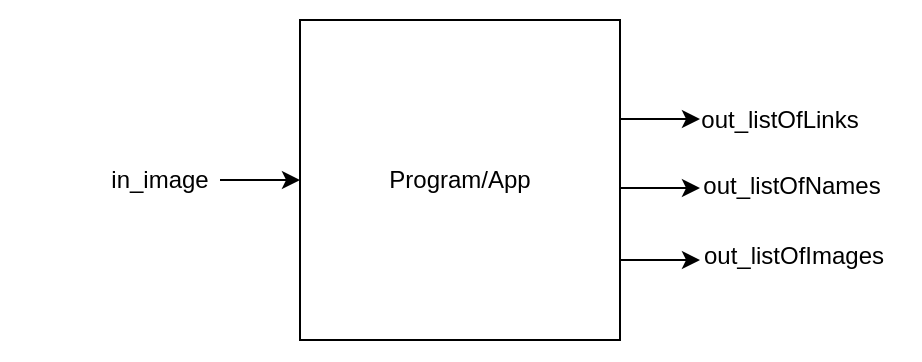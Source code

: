 <mxfile version="12.1.7" type="device" pages="1"><diagram id="hHQQqvQ7g3IpS1PmSVR5" name="Page-1"><mxGraphModel dx="581" dy="620" grid="1" gridSize="10" guides="1" tooltips="1" connect="1" arrows="1" fold="1" page="1" pageScale="1" pageWidth="850" pageHeight="1100" math="0" shadow="0"><root><mxCell id="0"/><mxCell id="1" parent="0"/><mxCell id="hNPUEb5x6oXgQhMehjTn-15" value="" style="rounded=0;whiteSpace=wrap;html=1;strokeColor=none;" vertex="1" parent="1"><mxGeometry x="70" y="260" width="460" height="180" as="geometry"/></mxCell><mxCell id="hNPUEb5x6oXgQhMehjTn-1" value="Program/App" style="whiteSpace=wrap;html=1;aspect=fixed;" vertex="1" parent="1"><mxGeometry x="220" y="270" width="160" height="160" as="geometry"/></mxCell><mxCell id="hNPUEb5x6oXgQhMehjTn-2" value="" style="endArrow=classic;html=1;entryX=0;entryY=0.25;entryDx=0;entryDy=0;" edge="1" parent="1"><mxGeometry width="50" height="50" relative="1" as="geometry"><mxPoint x="180" y="350" as="sourcePoint"/><mxPoint x="220" y="350" as="targetPoint"/></mxGeometry></mxCell><mxCell id="hNPUEb5x6oXgQhMehjTn-3" value="" style="endArrow=classic;html=1;entryX=0;entryY=0.25;entryDx=0;entryDy=0;" edge="1" parent="1"><mxGeometry width="50" height="50" relative="1" as="geometry"><mxPoint x="380" y="319.5" as="sourcePoint"/><mxPoint x="420" y="319.5" as="targetPoint"/></mxGeometry></mxCell><mxCell id="hNPUEb5x6oXgQhMehjTn-5" value="in_image" style="text;html=1;strokeColor=none;fillColor=none;align=center;verticalAlign=middle;whiteSpace=wrap;rounded=0;" vertex="1" parent="1"><mxGeometry x="130" y="340" width="40" height="20" as="geometry"/></mxCell><mxCell id="hNPUEb5x6oXgQhMehjTn-8" value="out_listOfLinks" style="text;html=1;strokeColor=none;fillColor=none;align=center;verticalAlign=middle;whiteSpace=wrap;rounded=0;" vertex="1" parent="1"><mxGeometry x="440" y="310" width="40" height="20" as="geometry"/></mxCell><mxCell id="hNPUEb5x6oXgQhMehjTn-11" value="" style="endArrow=classic;html=1;entryX=0;entryY=0.25;entryDx=0;entryDy=0;" edge="1" parent="1"><mxGeometry width="50" height="50" relative="1" as="geometry"><mxPoint x="380" y="390" as="sourcePoint"/><mxPoint x="420" y="390" as="targetPoint"/></mxGeometry></mxCell><mxCell id="hNPUEb5x6oXgQhMehjTn-12" value="out_listOfImages" style="text;html=1;strokeColor=none;fillColor=none;align=center;verticalAlign=middle;whiteSpace=wrap;rounded=0;" vertex="1" parent="1"><mxGeometry x="447" y="378" width="40" height="20" as="geometry"/></mxCell><mxCell id="hNPUEb5x6oXgQhMehjTn-16" value="" style="endArrow=classic;html=1;entryX=0;entryY=0.25;entryDx=0;entryDy=0;" edge="1" parent="1"><mxGeometry width="50" height="50" relative="1" as="geometry"><mxPoint x="380" y="354" as="sourcePoint"/><mxPoint x="420" y="354" as="targetPoint"/></mxGeometry></mxCell><mxCell id="hNPUEb5x6oXgQhMehjTn-17" value="out_listOfNames" style="text;html=1;strokeColor=none;fillColor=none;align=center;verticalAlign=middle;whiteSpace=wrap;rounded=0;" vertex="1" parent="1"><mxGeometry x="446" y="342.5" width="40" height="20" as="geometry"/></mxCell></root></mxGraphModel></diagram></mxfile>